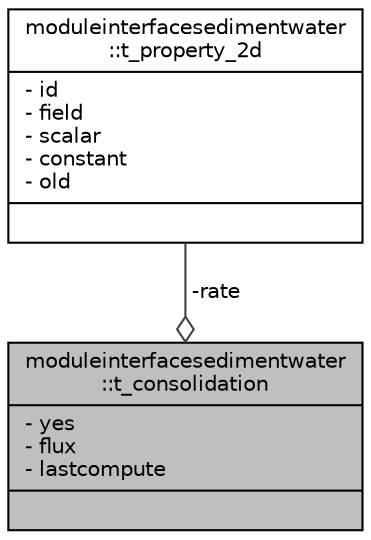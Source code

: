 digraph "moduleinterfacesedimentwater::t_consolidation"
{
 // LATEX_PDF_SIZE
  edge [fontname="Helvetica",fontsize="10",labelfontname="Helvetica",labelfontsize="10"];
  node [fontname="Helvetica",fontsize="10",shape=record];
  Node1 [label="{moduleinterfacesedimentwater\l::t_consolidation\n|- yes\l- flux\l- lastcompute\l|}",height=0.2,width=0.4,color="black", fillcolor="grey75", style="filled", fontcolor="black",tooltip=" "];
  Node2 -> Node1 [color="grey25",fontsize="10",style="solid",label=" -rate" ,arrowhead="odiamond"];
  Node2 [label="{moduleinterfacesedimentwater\l::t_property_2d\n|- id\l- field\l- scalar\l- constant\l- old\l|}",height=0.2,width=0.4,color="black", fillcolor="white", style="filled",URL="$structmoduleinterfacesedimentwater_1_1t__property__2d.html",tooltip=" "];
}

